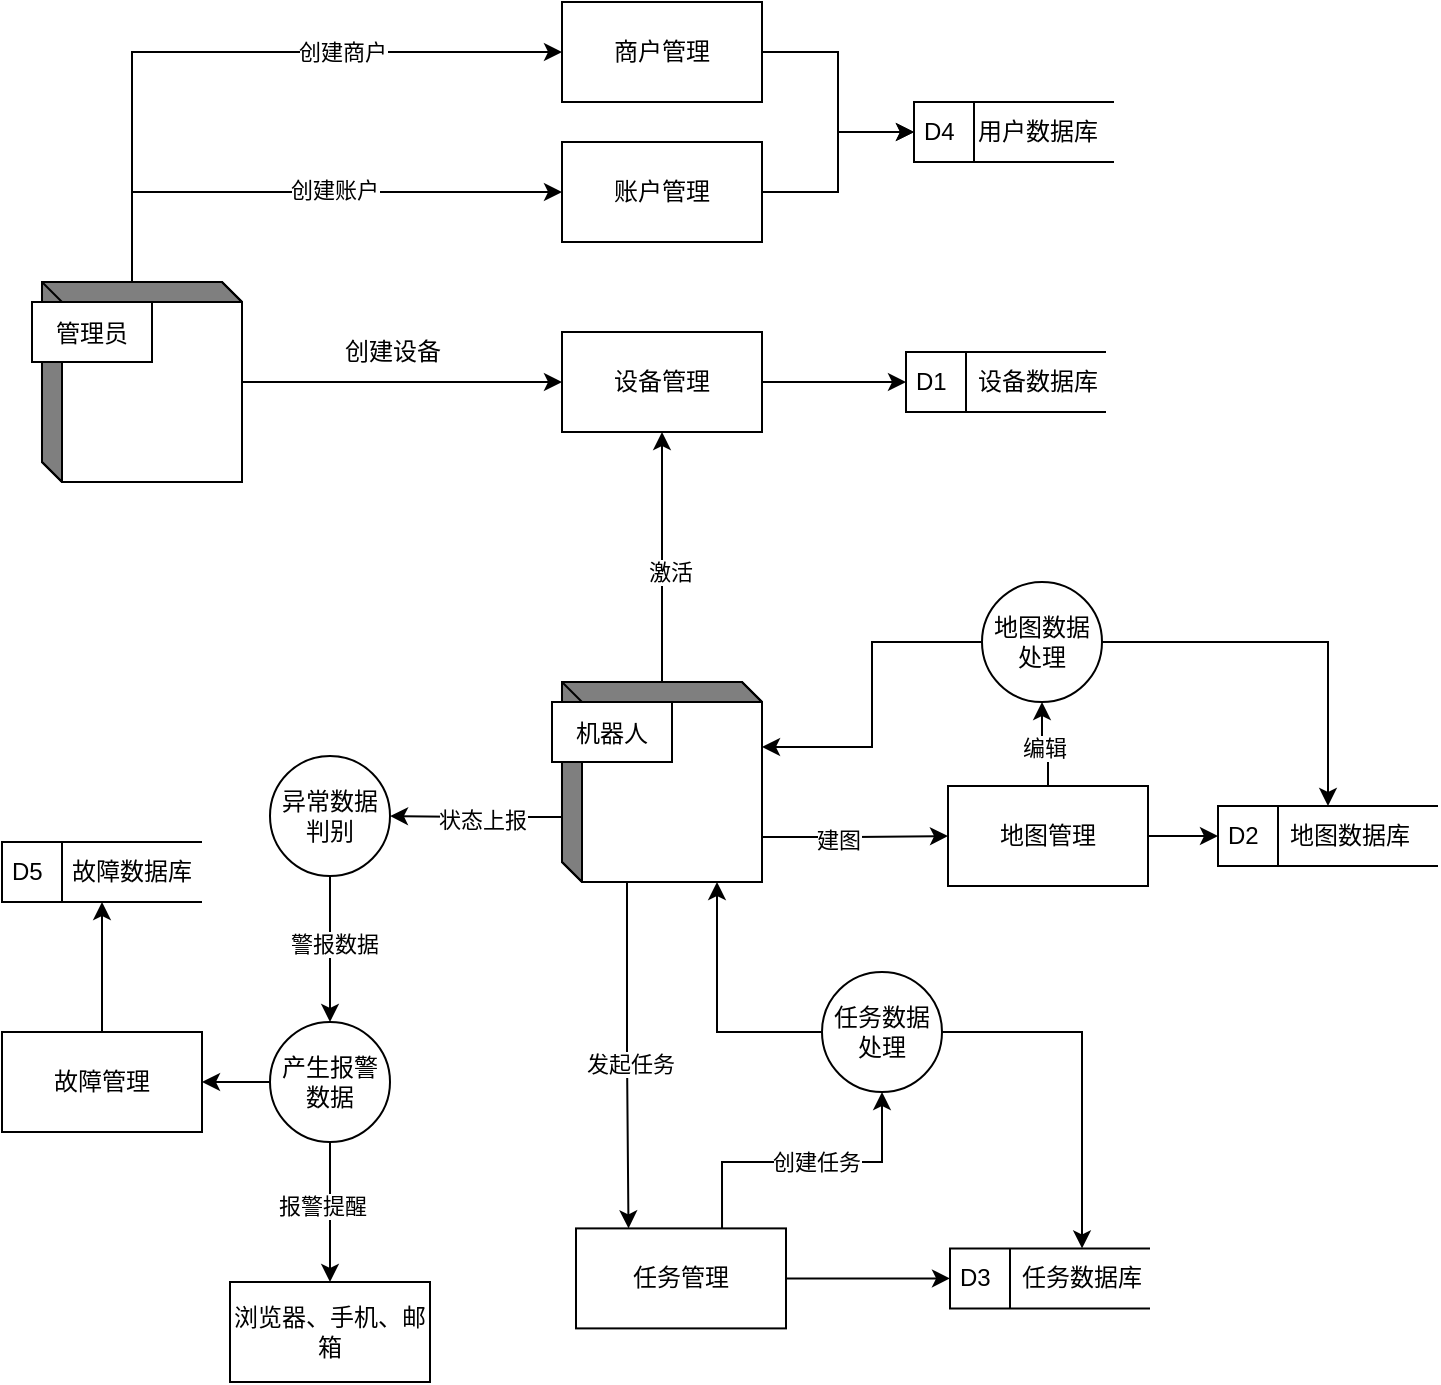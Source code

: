 <mxfile version="24.7.16">
  <diagram name="第 1 页" id="-58reNEPPvFzPP9FJtPT">
    <mxGraphModel dx="1426" dy="747" grid="1" gridSize="10" guides="1" tooltips="1" connect="1" arrows="1" fold="1" page="1" pageScale="1" pageWidth="827" pageHeight="1169" math="0" shadow="0">
      <root>
        <mxCell id="0" />
        <mxCell id="1" parent="0" />
        <mxCell id="CDC8OZHRUbecoYPQvkWm-41" style="edgeStyle=orthogonalEdgeStyle;rounded=0;orthogonalLoop=1;jettySize=auto;html=1;exitX=0;exitY=0;exitDx=45;exitDy=0;exitPerimeter=0;entryX=0;entryY=0.5;entryDx=0;entryDy=0;" edge="1" parent="1" source="CDC8OZHRUbecoYPQvkWm-1" target="CDC8OZHRUbecoYPQvkWm-39">
          <mxGeometry relative="1" as="geometry" />
        </mxCell>
        <mxCell id="CDC8OZHRUbecoYPQvkWm-42" value="创建账户" style="edgeLabel;html=1;align=center;verticalAlign=middle;resizable=0;points=[];" vertex="1" connectable="0" parent="CDC8OZHRUbecoYPQvkWm-41">
          <mxGeometry x="0.123" y="1" relative="1" as="geometry">
            <mxPoint as="offset" />
          </mxGeometry>
        </mxCell>
        <mxCell id="CDC8OZHRUbecoYPQvkWm-43" style="edgeStyle=orthogonalEdgeStyle;rounded=0;orthogonalLoop=1;jettySize=auto;html=1;exitX=0;exitY=0;exitDx=45;exitDy=0;exitPerimeter=0;entryX=0;entryY=0.5;entryDx=0;entryDy=0;" edge="1" parent="1" source="CDC8OZHRUbecoYPQvkWm-1" target="CDC8OZHRUbecoYPQvkWm-40">
          <mxGeometry relative="1" as="geometry" />
        </mxCell>
        <mxCell id="CDC8OZHRUbecoYPQvkWm-44" value="创建商户" style="edgeLabel;html=1;align=center;verticalAlign=middle;resizable=0;points=[];" vertex="1" connectable="0" parent="CDC8OZHRUbecoYPQvkWm-43">
          <mxGeometry x="0.333" relative="1" as="geometry">
            <mxPoint as="offset" />
          </mxGeometry>
        </mxCell>
        <mxCell id="CDC8OZHRUbecoYPQvkWm-3" style="edgeStyle=orthogonalEdgeStyle;rounded=0;orthogonalLoop=1;jettySize=auto;html=1;exitX=1;exitY=0.5;exitDx=0;exitDy=0;entryX=0;entryY=0.5;entryDx=0;entryDy=0;" edge="1" parent="1" source="CDC8OZHRUbecoYPQvkWm-4" target="CDC8OZHRUbecoYPQvkWm-7">
          <mxGeometry relative="1" as="geometry" />
        </mxCell>
        <mxCell id="CDC8OZHRUbecoYPQvkWm-1" value="" style="html=1;dashed=0;whiteSpace=wrap;shape=mxgraph.dfd.externalEntity" vertex="1" parent="1">
          <mxGeometry x="90" y="210" width="100" height="100" as="geometry" />
        </mxCell>
        <mxCell id="CDC8OZHRUbecoYPQvkWm-2" value="管理员" style="autosize=1;part=1;resizable=0;strokeColor=inherit;fillColor=inherit;gradientColor=inherit;" vertex="1" parent="CDC8OZHRUbecoYPQvkWm-1">
          <mxGeometry width="60" height="30" relative="1" as="geometry">
            <mxPoint x="-5" y="10" as="offset" />
          </mxGeometry>
        </mxCell>
        <mxCell id="CDC8OZHRUbecoYPQvkWm-4" value="设备管理" style="html=1;dashed=0;whiteSpace=wrap;" vertex="1" parent="1">
          <mxGeometry x="350" y="235" width="100" height="50" as="geometry" />
        </mxCell>
        <mxCell id="CDC8OZHRUbecoYPQvkWm-5" value="" style="endArrow=classic;html=1;rounded=0;" edge="1" parent="1" source="CDC8OZHRUbecoYPQvkWm-1" target="CDC8OZHRUbecoYPQvkWm-4">
          <mxGeometry width="50" height="50" relative="1" as="geometry">
            <mxPoint x="190" y="310" as="sourcePoint" />
            <mxPoint x="260.711" y="260" as="targetPoint" />
          </mxGeometry>
        </mxCell>
        <mxCell id="CDC8OZHRUbecoYPQvkWm-6" value="创建设备" style="text;html=1;align=center;verticalAlign=middle;resizable=0;points=[];autosize=1;strokeColor=none;fillColor=none;" vertex="1" parent="1">
          <mxGeometry x="230" y="230" width="70" height="30" as="geometry" />
        </mxCell>
        <mxCell id="CDC8OZHRUbecoYPQvkWm-7" value="D1" style="html=1;dashed=0;whiteSpace=wrap;shape=mxgraph.dfd.dataStoreID;align=left;spacingLeft=3;points=[[0,0],[0.5,0],[1,0],[0,0.5],[1,0.5],[0,1],[0.5,1],[1,1]];" vertex="1" parent="1">
          <mxGeometry x="522" y="245" width="100" height="30" as="geometry" />
        </mxCell>
        <mxCell id="CDC8OZHRUbecoYPQvkWm-8" value="设备数据库" style="text;html=1;align=center;verticalAlign=middle;whiteSpace=wrap;rounded=0;" vertex="1" parent="1">
          <mxGeometry x="553" y="245" width="70" height="30" as="geometry" />
        </mxCell>
        <mxCell id="CDC8OZHRUbecoYPQvkWm-10" style="edgeStyle=orthogonalEdgeStyle;rounded=0;orthogonalLoop=1;jettySize=auto;html=1;exitX=0;exitY=0;exitDx=45;exitDy=0;entryX=0.5;entryY=1;entryDx=0;entryDy=0;exitPerimeter=0;" edge="1" parent="1" source="CDC8OZHRUbecoYPQvkWm-12" target="CDC8OZHRUbecoYPQvkWm-4">
          <mxGeometry relative="1" as="geometry">
            <mxPoint x="190" y="400" as="sourcePoint" />
            <Array as="points">
              <mxPoint x="400" y="410" />
            </Array>
          </mxGeometry>
        </mxCell>
        <mxCell id="CDC8OZHRUbecoYPQvkWm-14" value="激活" style="edgeLabel;html=1;align=center;verticalAlign=middle;resizable=0;points=[];" vertex="1" connectable="0" parent="CDC8OZHRUbecoYPQvkWm-10">
          <mxGeometry x="-0.077" y="-4" relative="1" as="geometry">
            <mxPoint as="offset" />
          </mxGeometry>
        </mxCell>
        <mxCell id="CDC8OZHRUbecoYPQvkWm-28" style="edgeStyle=orthogonalEdgeStyle;rounded=0;orthogonalLoop=1;jettySize=auto;html=1;exitX=0;exitY=0;exitDx=32.5;exitDy=100;exitPerimeter=0;entryX=0.25;entryY=0;entryDx=0;entryDy=0;" edge="1" parent="1" source="CDC8OZHRUbecoYPQvkWm-12" target="CDC8OZHRUbecoYPQvkWm-27">
          <mxGeometry relative="1" as="geometry" />
        </mxCell>
        <mxCell id="CDC8OZHRUbecoYPQvkWm-29" value="发起任务" style="edgeLabel;html=1;align=center;verticalAlign=middle;resizable=0;points=[];" vertex="1" connectable="0" parent="CDC8OZHRUbecoYPQvkWm-28">
          <mxGeometry x="0.057" relative="1" as="geometry">
            <mxPoint as="offset" />
          </mxGeometry>
        </mxCell>
        <mxCell id="CDC8OZHRUbecoYPQvkWm-34" style="edgeStyle=orthogonalEdgeStyle;rounded=0;orthogonalLoop=1;jettySize=auto;html=1;exitX=0;exitY=0;exitDx=0;exitDy=67.5;exitPerimeter=0;entryX=1;entryY=0.5;entryDx=0;entryDy=0;" edge="1" parent="1" source="CDC8OZHRUbecoYPQvkWm-12" target="CDC8OZHRUbecoYPQvkWm-33">
          <mxGeometry relative="1" as="geometry" />
        </mxCell>
        <mxCell id="CDC8OZHRUbecoYPQvkWm-35" value="状态上报" style="edgeLabel;html=1;align=center;verticalAlign=middle;resizable=0;points=[];" vertex="1" connectable="0" parent="CDC8OZHRUbecoYPQvkWm-34">
          <mxGeometry x="-0.075" y="1" relative="1" as="geometry">
            <mxPoint as="offset" />
          </mxGeometry>
        </mxCell>
        <mxCell id="CDC8OZHRUbecoYPQvkWm-80" style="edgeStyle=orthogonalEdgeStyle;rounded=0;orthogonalLoop=1;jettySize=auto;html=1;exitX=0;exitY=0;exitDx=100;exitDy=77.5;exitPerimeter=0;entryX=0;entryY=0.5;entryDx=0;entryDy=0;" edge="1" parent="1" source="CDC8OZHRUbecoYPQvkWm-12" target="CDC8OZHRUbecoYPQvkWm-21">
          <mxGeometry relative="1" as="geometry" />
        </mxCell>
        <mxCell id="CDC8OZHRUbecoYPQvkWm-81" value="建图" style="edgeLabel;html=1;align=center;verticalAlign=middle;resizable=0;points=[];" vertex="1" connectable="0" parent="CDC8OZHRUbecoYPQvkWm-80">
          <mxGeometry x="-0.187" relative="1" as="geometry">
            <mxPoint y="1" as="offset" />
          </mxGeometry>
        </mxCell>
        <mxCell id="CDC8OZHRUbecoYPQvkWm-12" value="" style="html=1;dashed=0;whiteSpace=wrap;shape=mxgraph.dfd.externalEntity" vertex="1" parent="1">
          <mxGeometry x="350" y="410" width="100" height="100" as="geometry" />
        </mxCell>
        <mxCell id="CDC8OZHRUbecoYPQvkWm-13" value="机器人" style="autosize=1;part=1;resizable=0;strokeColor=inherit;fillColor=inherit;gradientColor=inherit;" vertex="1" parent="CDC8OZHRUbecoYPQvkWm-12">
          <mxGeometry width="60" height="30" relative="1" as="geometry">
            <mxPoint x="-5" y="10" as="offset" />
          </mxGeometry>
        </mxCell>
        <mxCell id="CDC8OZHRUbecoYPQvkWm-71" style="edgeStyle=orthogonalEdgeStyle;rounded=0;orthogonalLoop=1;jettySize=auto;html=1;exitX=0.5;exitY=0;exitDx=0;exitDy=0;entryX=0.5;entryY=1;entryDx=0;entryDy=0;" edge="1" parent="1" source="CDC8OZHRUbecoYPQvkWm-21" target="CDC8OZHRUbecoYPQvkWm-70">
          <mxGeometry relative="1" as="geometry" />
        </mxCell>
        <mxCell id="CDC8OZHRUbecoYPQvkWm-73" value="编辑" style="edgeLabel;html=1;align=center;verticalAlign=middle;resizable=0;points=[];" vertex="1" connectable="0" parent="CDC8OZHRUbecoYPQvkWm-71">
          <mxGeometry x="-0.163" y="2" relative="1" as="geometry">
            <mxPoint as="offset" />
          </mxGeometry>
        </mxCell>
        <mxCell id="CDC8OZHRUbecoYPQvkWm-78" style="edgeStyle=orthogonalEdgeStyle;rounded=0;orthogonalLoop=1;jettySize=auto;html=1;exitX=1;exitY=0.5;exitDx=0;exitDy=0;entryX=0;entryY=0.5;entryDx=0;entryDy=0;" edge="1" parent="1" source="CDC8OZHRUbecoYPQvkWm-21" target="CDC8OZHRUbecoYPQvkWm-24">
          <mxGeometry relative="1" as="geometry" />
        </mxCell>
        <mxCell id="CDC8OZHRUbecoYPQvkWm-21" value="地图管理" style="html=1;dashed=0;whiteSpace=wrap;" vertex="1" parent="1">
          <mxGeometry x="543" y="462" width="100" height="50" as="geometry" />
        </mxCell>
        <mxCell id="CDC8OZHRUbecoYPQvkWm-24" value="D2" style="html=1;dashed=0;whiteSpace=wrap;shape=mxgraph.dfd.dataStoreID;align=left;spacingLeft=3;points=[[0,0],[0.5,0],[1,0],[0,0.5],[1,0.5],[0,1],[0.5,1],[1,1]];" vertex="1" parent="1">
          <mxGeometry x="678" y="472" width="110" height="30" as="geometry" />
        </mxCell>
        <mxCell id="CDC8OZHRUbecoYPQvkWm-25" value="地图数据库" style="text;html=1;align=center;verticalAlign=middle;whiteSpace=wrap;rounded=0;" vertex="1" parent="1">
          <mxGeometry x="709" y="472" width="70" height="30" as="geometry" />
        </mxCell>
        <mxCell id="CDC8OZHRUbecoYPQvkWm-30" style="edgeStyle=orthogonalEdgeStyle;rounded=0;orthogonalLoop=1;jettySize=auto;html=1;exitX=1;exitY=0.5;exitDx=0;exitDy=0;entryX=0;entryY=0.5;entryDx=0;entryDy=0;" edge="1" parent="1" source="CDC8OZHRUbecoYPQvkWm-27" target="CDC8OZHRUbecoYPQvkWm-31">
          <mxGeometry relative="1" as="geometry">
            <mxPoint x="544" y="708.2" as="targetPoint" />
          </mxGeometry>
        </mxCell>
        <mxCell id="CDC8OZHRUbecoYPQvkWm-27" value="任务管理" style="html=1;dashed=0;whiteSpace=wrap;" vertex="1" parent="1">
          <mxGeometry x="357" y="683.2" width="105" height="50" as="geometry" />
        </mxCell>
        <mxCell id="CDC8OZHRUbecoYPQvkWm-31" value="D3" style="html=1;dashed=0;whiteSpace=wrap;shape=mxgraph.dfd.dataStoreID;align=left;spacingLeft=3;points=[[0,0],[0.5,0],[1,0],[0,0.5],[1,0.5],[0,1],[0.5,1],[1,1]];" vertex="1" parent="1">
          <mxGeometry x="544" y="693.2" width="100" height="30" as="geometry" />
        </mxCell>
        <mxCell id="CDC8OZHRUbecoYPQvkWm-32" value="任务数据库" style="text;html=1;align=center;verticalAlign=middle;whiteSpace=wrap;rounded=0;" vertex="1" parent="1">
          <mxGeometry x="570" y="693.2" width="80" height="30" as="geometry" />
        </mxCell>
        <mxCell id="CDC8OZHRUbecoYPQvkWm-37" style="edgeStyle=orthogonalEdgeStyle;rounded=0;orthogonalLoop=1;jettySize=auto;html=1;exitX=0.5;exitY=1;exitDx=0;exitDy=0;entryX=0.5;entryY=0;entryDx=0;entryDy=0;" edge="1" parent="1" source="CDC8OZHRUbecoYPQvkWm-33" target="CDC8OZHRUbecoYPQvkWm-36">
          <mxGeometry relative="1" as="geometry" />
        </mxCell>
        <mxCell id="CDC8OZHRUbecoYPQvkWm-38" value="警报数据" style="edgeLabel;html=1;align=center;verticalAlign=middle;resizable=0;points=[];" vertex="1" connectable="0" parent="CDC8OZHRUbecoYPQvkWm-37">
          <mxGeometry x="-0.069" y="2" relative="1" as="geometry">
            <mxPoint as="offset" />
          </mxGeometry>
        </mxCell>
        <mxCell id="CDC8OZHRUbecoYPQvkWm-33" value="异常数据判别" style="shape=ellipse;html=1;dashed=0;whiteSpace=wrap;aspect=fixed;perimeter=ellipsePerimeter;" vertex="1" parent="1">
          <mxGeometry x="204" y="447" width="60" height="60" as="geometry" />
        </mxCell>
        <mxCell id="CDC8OZHRUbecoYPQvkWm-51" style="edgeStyle=orthogonalEdgeStyle;rounded=0;orthogonalLoop=1;jettySize=auto;html=1;exitX=0.5;exitY=1;exitDx=0;exitDy=0;entryX=0.5;entryY=0;entryDx=0;entryDy=0;" edge="1" parent="1" source="CDC8OZHRUbecoYPQvkWm-36" target="CDC8OZHRUbecoYPQvkWm-58">
          <mxGeometry relative="1" as="geometry">
            <mxPoint x="235" y="710" as="targetPoint" />
          </mxGeometry>
        </mxCell>
        <mxCell id="CDC8OZHRUbecoYPQvkWm-52" value="报警提醒" style="edgeLabel;html=1;align=center;verticalAlign=middle;resizable=0;points=[];" vertex="1" connectable="0" parent="CDC8OZHRUbecoYPQvkWm-51">
          <mxGeometry x="-0.1" y="-4" relative="1" as="geometry">
            <mxPoint as="offset" />
          </mxGeometry>
        </mxCell>
        <mxCell id="CDC8OZHRUbecoYPQvkWm-56" style="edgeStyle=orthogonalEdgeStyle;rounded=0;orthogonalLoop=1;jettySize=auto;html=1;exitX=0;exitY=0.5;exitDx=0;exitDy=0;entryX=1;entryY=0.5;entryDx=0;entryDy=0;" edge="1" parent="1" source="CDC8OZHRUbecoYPQvkWm-36" target="CDC8OZHRUbecoYPQvkWm-55">
          <mxGeometry relative="1" as="geometry" />
        </mxCell>
        <mxCell id="CDC8OZHRUbecoYPQvkWm-36" value="产生报警数据" style="shape=ellipse;html=1;dashed=0;whiteSpace=wrap;aspect=fixed;perimeter=ellipsePerimeter;" vertex="1" parent="1">
          <mxGeometry x="204" y="580" width="60" height="60" as="geometry" />
        </mxCell>
        <mxCell id="CDC8OZHRUbecoYPQvkWm-48" style="edgeStyle=orthogonalEdgeStyle;rounded=0;orthogonalLoop=1;jettySize=auto;html=1;exitX=1;exitY=0.5;exitDx=0;exitDy=0;entryX=0;entryY=0.5;entryDx=0;entryDy=0;" edge="1" parent="1" source="CDC8OZHRUbecoYPQvkWm-39" target="CDC8OZHRUbecoYPQvkWm-45">
          <mxGeometry relative="1" as="geometry" />
        </mxCell>
        <mxCell id="CDC8OZHRUbecoYPQvkWm-39" value="账户管理" style="html=1;dashed=0;whiteSpace=wrap;" vertex="1" parent="1">
          <mxGeometry x="350" y="140" width="100" height="50" as="geometry" />
        </mxCell>
        <mxCell id="CDC8OZHRUbecoYPQvkWm-46" style="edgeStyle=orthogonalEdgeStyle;rounded=0;orthogonalLoop=1;jettySize=auto;html=1;exitX=1;exitY=0.5;exitDx=0;exitDy=0;entryX=0;entryY=0.5;entryDx=0;entryDy=0;" edge="1" parent="1" source="CDC8OZHRUbecoYPQvkWm-40" target="CDC8OZHRUbecoYPQvkWm-45">
          <mxGeometry relative="1" as="geometry" />
        </mxCell>
        <mxCell id="CDC8OZHRUbecoYPQvkWm-40" value="商户管理" style="html=1;dashed=0;whiteSpace=wrap;" vertex="1" parent="1">
          <mxGeometry x="350" y="70" width="100" height="50" as="geometry" />
        </mxCell>
        <mxCell id="CDC8OZHRUbecoYPQvkWm-45" value="D4" style="html=1;dashed=0;whiteSpace=wrap;shape=mxgraph.dfd.dataStoreID;align=left;spacingLeft=3;points=[[0,0],[0.5,0],[1,0],[0,0.5],[1,0.5],[0,1],[0.5,1],[1,1]];" vertex="1" parent="1">
          <mxGeometry x="526" y="120" width="100" height="30" as="geometry" />
        </mxCell>
        <mxCell id="CDC8OZHRUbecoYPQvkWm-49" value="用户数据库" style="text;html=1;align=center;verticalAlign=middle;whiteSpace=wrap;rounded=0;" vertex="1" parent="1">
          <mxGeometry x="553" y="120" width="70" height="30" as="geometry" />
        </mxCell>
        <mxCell id="CDC8OZHRUbecoYPQvkWm-61" style="edgeStyle=orthogonalEdgeStyle;rounded=0;orthogonalLoop=1;jettySize=auto;html=1;exitX=0.5;exitY=0;exitDx=0;exitDy=0;entryX=0.5;entryY=1;entryDx=0;entryDy=0;" edge="1" parent="1" source="CDC8OZHRUbecoYPQvkWm-55" target="CDC8OZHRUbecoYPQvkWm-60">
          <mxGeometry relative="1" as="geometry" />
        </mxCell>
        <mxCell id="CDC8OZHRUbecoYPQvkWm-55" value="故障管理" style="html=1;dashed=0;whiteSpace=wrap;" vertex="1" parent="1">
          <mxGeometry x="70" y="585" width="100" height="50" as="geometry" />
        </mxCell>
        <mxCell id="CDC8OZHRUbecoYPQvkWm-58" value="浏览器、手机、邮箱" style="html=1;dashed=0;whiteSpace=wrap;" vertex="1" parent="1">
          <mxGeometry x="184" y="710" width="100" height="50" as="geometry" />
        </mxCell>
        <mxCell id="CDC8OZHRUbecoYPQvkWm-60" value="D5" style="html=1;dashed=0;whiteSpace=wrap;shape=mxgraph.dfd.dataStoreID;align=left;spacingLeft=3;points=[[0,0],[0.5,0],[1,0],[0,0.5],[1,0.5],[0,1],[0.5,1],[1,1]];" vertex="1" parent="1">
          <mxGeometry x="70" y="490" width="100" height="30" as="geometry" />
        </mxCell>
        <mxCell id="CDC8OZHRUbecoYPQvkWm-62" value="故障数据库" style="text;html=1;align=center;verticalAlign=middle;whiteSpace=wrap;rounded=0;" vertex="1" parent="1">
          <mxGeometry x="100" y="490" width="70" height="30" as="geometry" />
        </mxCell>
        <mxCell id="CDC8OZHRUbecoYPQvkWm-65" style="edgeStyle=orthogonalEdgeStyle;rounded=0;orthogonalLoop=1;jettySize=auto;html=1;exitX=0.924;exitY=0;exitDx=0;exitDy=0;exitPerimeter=0;entryX=0.5;entryY=1;entryDx=0;entryDy=0;" edge="1" parent="1" target="CDC8OZHRUbecoYPQvkWm-75">
          <mxGeometry relative="1" as="geometry">
            <mxPoint x="430.02" y="683.2" as="sourcePoint" />
            <mxPoint x="560" y="630" as="targetPoint" />
            <Array as="points">
              <mxPoint x="430" y="650" />
              <mxPoint x="510" y="650" />
            </Array>
          </mxGeometry>
        </mxCell>
        <mxCell id="CDC8OZHRUbecoYPQvkWm-66" value="创建任务" style="edgeLabel;html=1;align=center;verticalAlign=middle;resizable=0;points=[];" vertex="1" connectable="0" parent="CDC8OZHRUbecoYPQvkWm-65">
          <mxGeometry x="0.086" y="-1" relative="1" as="geometry">
            <mxPoint x="-1" y="-1" as="offset" />
          </mxGeometry>
        </mxCell>
        <mxCell id="CDC8OZHRUbecoYPQvkWm-74" style="edgeStyle=orthogonalEdgeStyle;rounded=0;orthogonalLoop=1;jettySize=auto;html=1;exitX=1;exitY=0.5;exitDx=0;exitDy=0;entryX=0.5;entryY=0;entryDx=0;entryDy=0;" edge="1" parent="1" source="CDC8OZHRUbecoYPQvkWm-70" target="CDC8OZHRUbecoYPQvkWm-24">
          <mxGeometry relative="1" as="geometry" />
        </mxCell>
        <mxCell id="CDC8OZHRUbecoYPQvkWm-70" value="地图数据处理" style="shape=ellipse;html=1;dashed=0;whiteSpace=wrap;aspect=fixed;perimeter=ellipsePerimeter;" vertex="1" parent="1">
          <mxGeometry x="560" y="360" width="60" height="60" as="geometry" />
        </mxCell>
        <mxCell id="CDC8OZHRUbecoYPQvkWm-77" style="edgeStyle=orthogonalEdgeStyle;rounded=0;orthogonalLoop=1;jettySize=auto;html=1;exitX=1;exitY=0.5;exitDx=0;exitDy=0;entryX=0.5;entryY=0;entryDx=0;entryDy=0;" edge="1" parent="1" source="CDC8OZHRUbecoYPQvkWm-75" target="CDC8OZHRUbecoYPQvkWm-32">
          <mxGeometry relative="1" as="geometry" />
        </mxCell>
        <mxCell id="CDC8OZHRUbecoYPQvkWm-75" value="任务数据处理" style="shape=ellipse;html=1;dashed=0;whiteSpace=wrap;aspect=fixed;perimeter=ellipsePerimeter;" vertex="1" parent="1">
          <mxGeometry x="480" y="555" width="60" height="60" as="geometry" />
        </mxCell>
        <mxCell id="CDC8OZHRUbecoYPQvkWm-76" style="edgeStyle=orthogonalEdgeStyle;rounded=0;orthogonalLoop=1;jettySize=auto;html=1;exitX=0;exitY=0.5;exitDx=0;exitDy=0;entryX=0;entryY=0;entryDx=77.5;entryDy=100;entryPerimeter=0;" edge="1" parent="1" source="CDC8OZHRUbecoYPQvkWm-75" target="CDC8OZHRUbecoYPQvkWm-12">
          <mxGeometry relative="1" as="geometry" />
        </mxCell>
        <mxCell id="CDC8OZHRUbecoYPQvkWm-82" style="edgeStyle=orthogonalEdgeStyle;rounded=0;orthogonalLoop=1;jettySize=auto;html=1;exitX=0;exitY=0.5;exitDx=0;exitDy=0;entryX=0;entryY=0;entryDx=100;entryDy=32.5;entryPerimeter=0;" edge="1" parent="1" source="CDC8OZHRUbecoYPQvkWm-70" target="CDC8OZHRUbecoYPQvkWm-12">
          <mxGeometry relative="1" as="geometry" />
        </mxCell>
      </root>
    </mxGraphModel>
  </diagram>
</mxfile>
